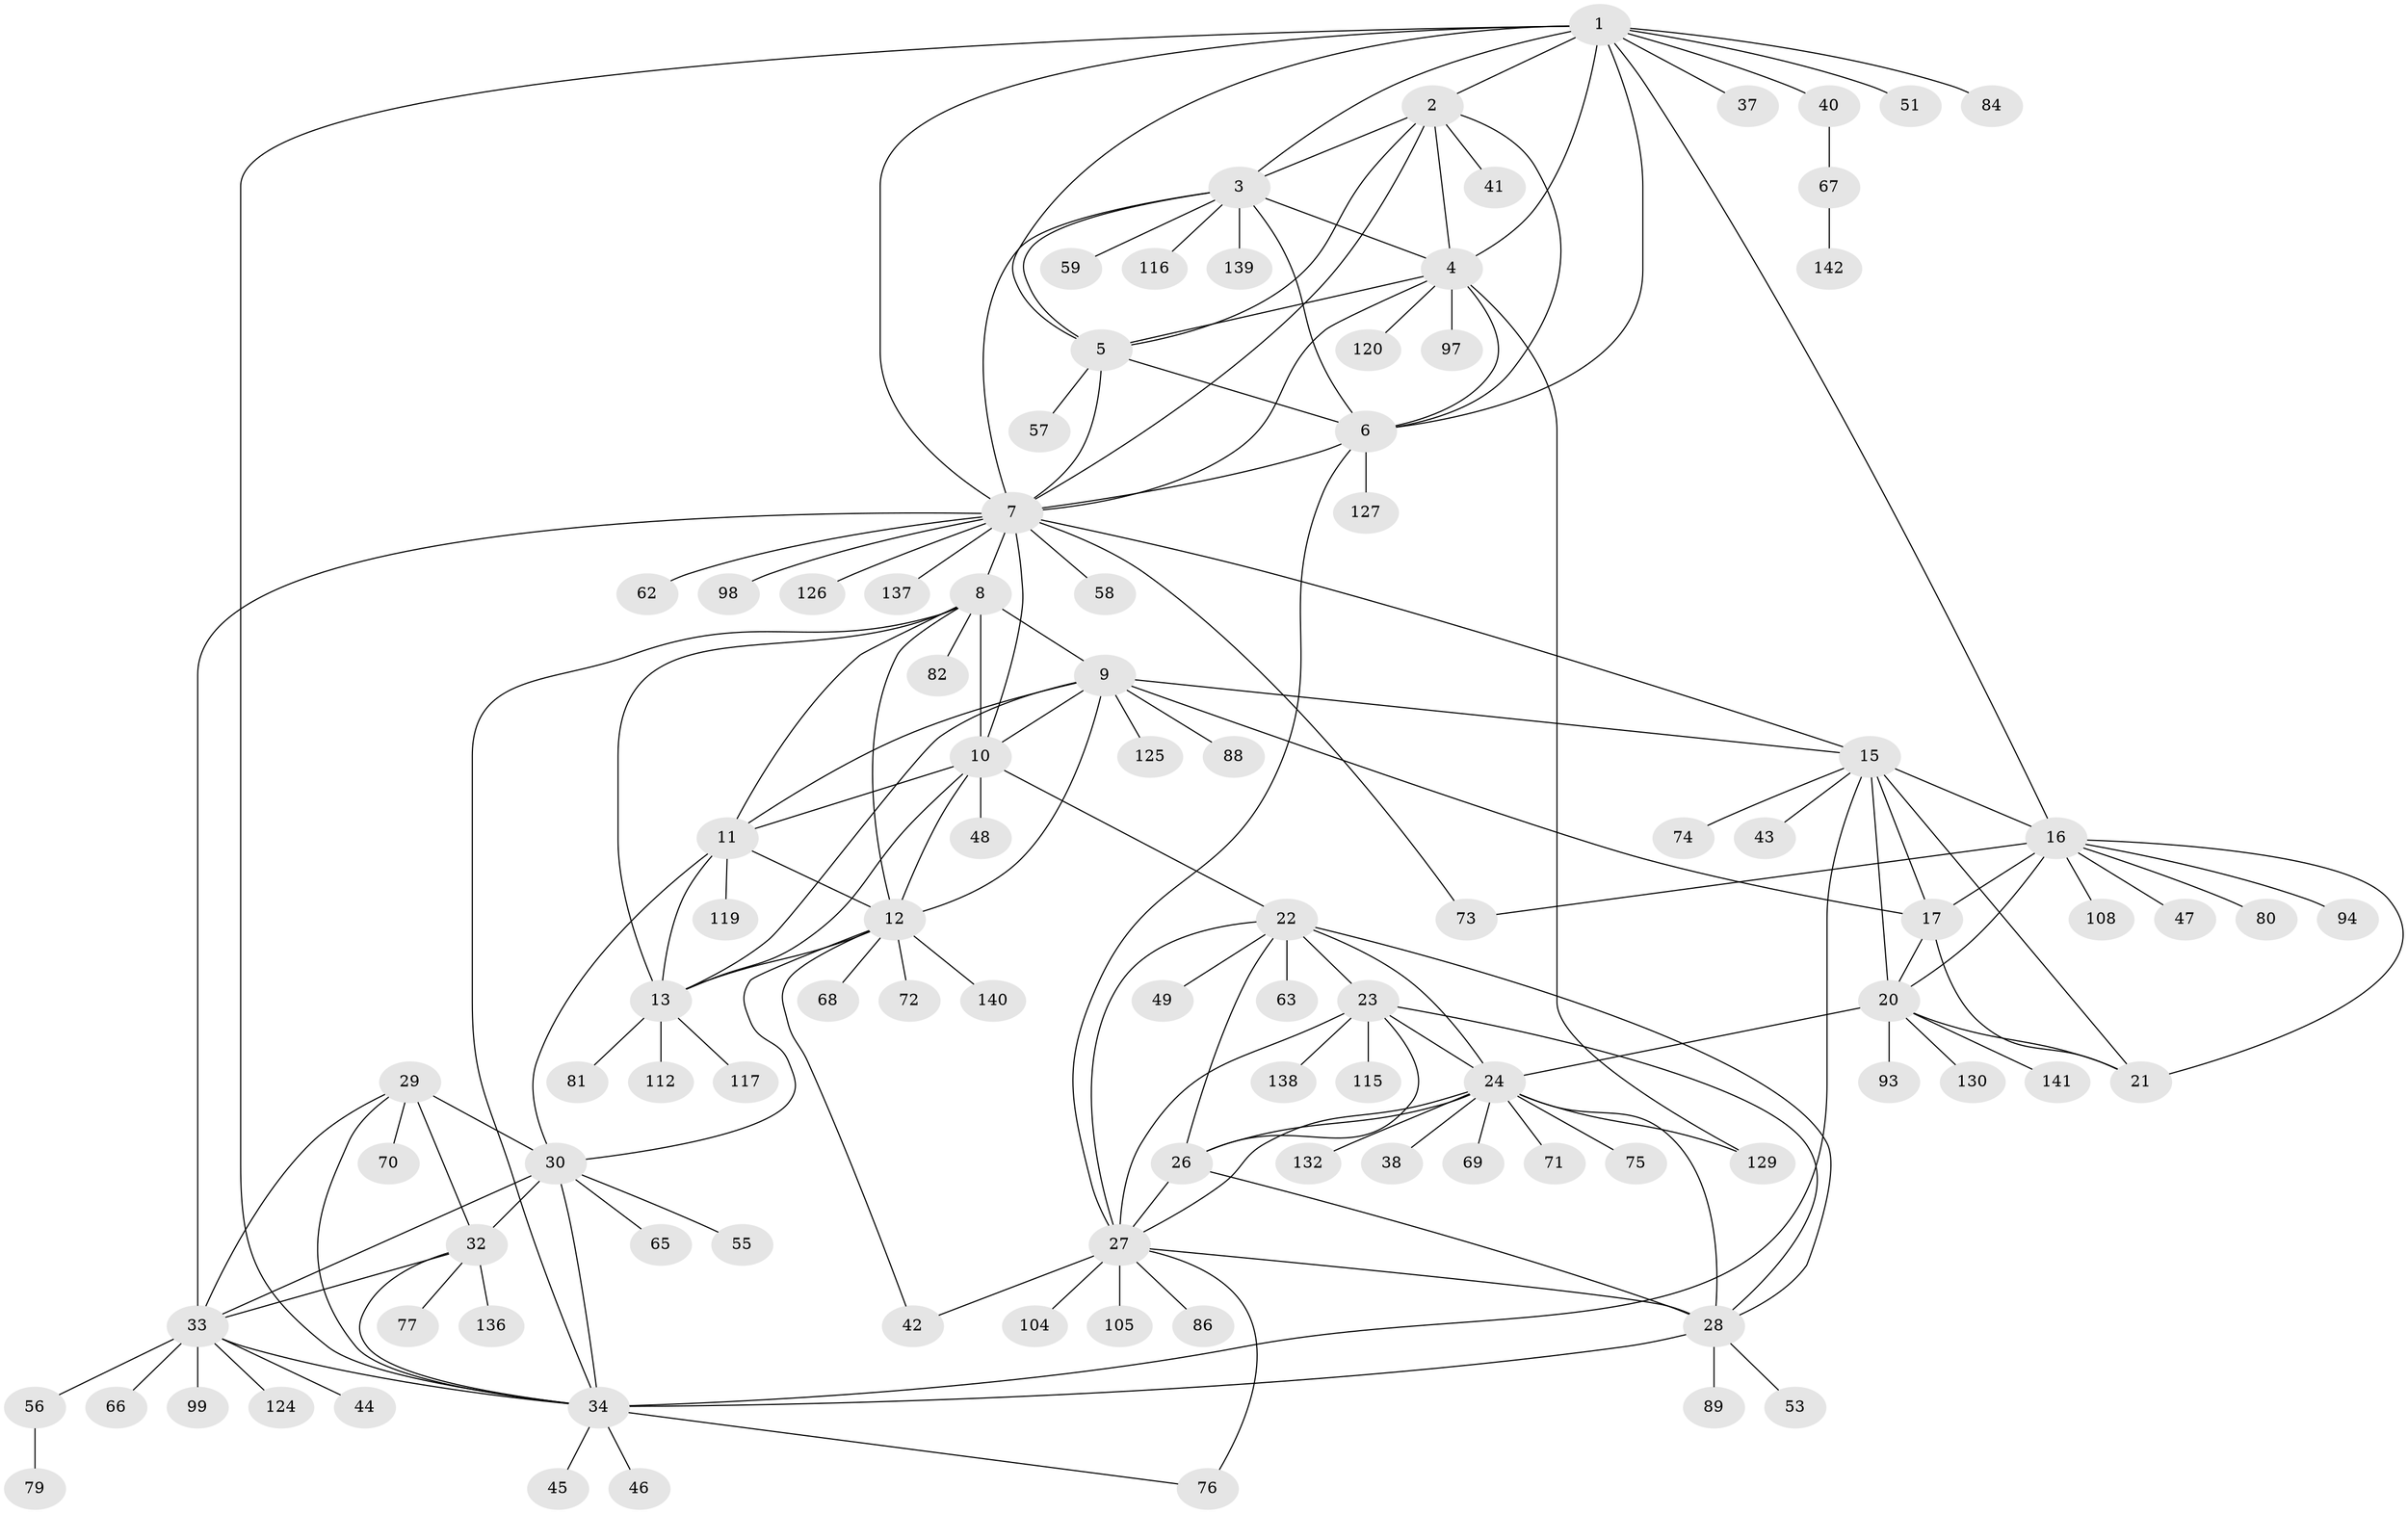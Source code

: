 // original degree distribution, {12: 0.028169014084507043, 7: 0.028169014084507043, 9: 0.056338028169014086, 8: 0.04929577464788732, 16: 0.007042253521126761, 10: 0.028169014084507043, 11: 0.014084507042253521, 6: 0.02112676056338028, 13: 0.014084507042253521, 3: 0.014084507042253521, 1: 0.5704225352112676, 2: 0.1619718309859155, 5: 0.007042253521126761}
// Generated by graph-tools (version 1.1) at 2025/19/03/04/25 18:19:48]
// undirected, 99 vertices, 161 edges
graph export_dot {
graph [start="1"]
  node [color=gray90,style=filled];
  1;
  2;
  3;
  4;
  5;
  6;
  7;
  8 [super="+36"];
  9;
  10;
  11;
  12 [super="+14"];
  13;
  15 [super="+19+39"];
  16 [super="+18+95+50+78"];
  17;
  20;
  21 [super="+90+122"];
  22 [super="+60+25+87"];
  23;
  24;
  26;
  27;
  28;
  29;
  30 [super="+123+102+31+35"];
  32 [super="+83+52+121+133"];
  33;
  34 [super="+54+100"];
  37;
  38;
  40;
  41;
  42;
  43 [super="+109"];
  44;
  45;
  46;
  47;
  48 [super="+134"];
  49;
  51;
  53;
  55;
  56;
  57;
  58;
  59;
  62;
  63;
  65;
  66;
  67;
  68;
  69;
  70;
  71;
  72;
  73;
  74 [super="+106"];
  75;
  76;
  77;
  79;
  80;
  81;
  82;
  84;
  86;
  88;
  89;
  93;
  94 [super="+114"];
  97;
  98;
  99;
  104;
  105 [super="+113"];
  108;
  112;
  115;
  116;
  117 [super="+135"];
  119;
  120;
  124 [super="+131"];
  125;
  126;
  127;
  129;
  130;
  132;
  136;
  137;
  138;
  139;
  140;
  141;
  142;
  1 -- 2;
  1 -- 3;
  1 -- 4;
  1 -- 5;
  1 -- 6;
  1 -- 7;
  1 -- 37;
  1 -- 40;
  1 -- 51;
  1 -- 84;
  1 -- 16;
  1 -- 34;
  2 -- 3;
  2 -- 4;
  2 -- 5;
  2 -- 6;
  2 -- 7;
  2 -- 41;
  3 -- 4;
  3 -- 5;
  3 -- 6;
  3 -- 7;
  3 -- 59;
  3 -- 116;
  3 -- 139;
  4 -- 5;
  4 -- 6;
  4 -- 7;
  4 -- 97;
  4 -- 120;
  4 -- 129;
  5 -- 6;
  5 -- 7;
  5 -- 57;
  6 -- 7;
  6 -- 27;
  6 -- 127;
  7 -- 10;
  7 -- 33;
  7 -- 58;
  7 -- 62;
  7 -- 73;
  7 -- 98;
  7 -- 126;
  7 -- 137;
  7 -- 15;
  7 -- 8;
  8 -- 9;
  8 -- 10;
  8 -- 11;
  8 -- 12 [weight=2];
  8 -- 13;
  8 -- 82;
  8 -- 34;
  9 -- 10;
  9 -- 11;
  9 -- 12 [weight=2];
  9 -- 13;
  9 -- 17;
  9 -- 88;
  9 -- 125;
  9 -- 15;
  10 -- 11;
  10 -- 12 [weight=2];
  10 -- 13;
  10 -- 48;
  10 -- 22;
  11 -- 12 [weight=2];
  11 -- 13;
  11 -- 119;
  11 -- 30;
  12 -- 13 [weight=2];
  12 -- 42;
  12 -- 68;
  12 -- 72;
  12 -- 140;
  12 -- 30;
  13 -- 81;
  13 -- 112;
  13 -- 117;
  15 -- 16 [weight=4];
  15 -- 17 [weight=2];
  15 -- 20 [weight=2];
  15 -- 21 [weight=2];
  15 -- 43;
  15 -- 34;
  15 -- 74;
  16 -- 17 [weight=2];
  16 -- 20 [weight=2];
  16 -- 21 [weight=2];
  16 -- 47;
  16 -- 73;
  16 -- 80;
  16 -- 108;
  16 -- 94;
  17 -- 20;
  17 -- 21;
  20 -- 21;
  20 -- 24;
  20 -- 93;
  20 -- 130;
  20 -- 141;
  22 -- 23 [weight=2];
  22 -- 24 [weight=2];
  22 -- 26 [weight=2];
  22 -- 27 [weight=2];
  22 -- 28 [weight=2];
  22 -- 63;
  22 -- 49;
  23 -- 24;
  23 -- 26;
  23 -- 27;
  23 -- 28;
  23 -- 115;
  23 -- 138;
  24 -- 26;
  24 -- 27;
  24 -- 28;
  24 -- 38;
  24 -- 69;
  24 -- 71;
  24 -- 75;
  24 -- 129;
  24 -- 132;
  26 -- 27;
  26 -- 28;
  27 -- 28;
  27 -- 42;
  27 -- 76;
  27 -- 86;
  27 -- 104;
  27 -- 105;
  28 -- 34;
  28 -- 53;
  28 -- 89;
  29 -- 30 [weight=3];
  29 -- 32;
  29 -- 33;
  29 -- 34;
  29 -- 70;
  30 -- 32 [weight=3];
  30 -- 33 [weight=3];
  30 -- 34 [weight=3];
  30 -- 55;
  30 -- 65;
  32 -- 33;
  32 -- 34;
  32 -- 77;
  32 -- 136;
  33 -- 34;
  33 -- 44;
  33 -- 56;
  33 -- 66;
  33 -- 99;
  33 -- 124;
  34 -- 45;
  34 -- 46;
  34 -- 76;
  40 -- 67;
  56 -- 79;
  67 -- 142;
}
